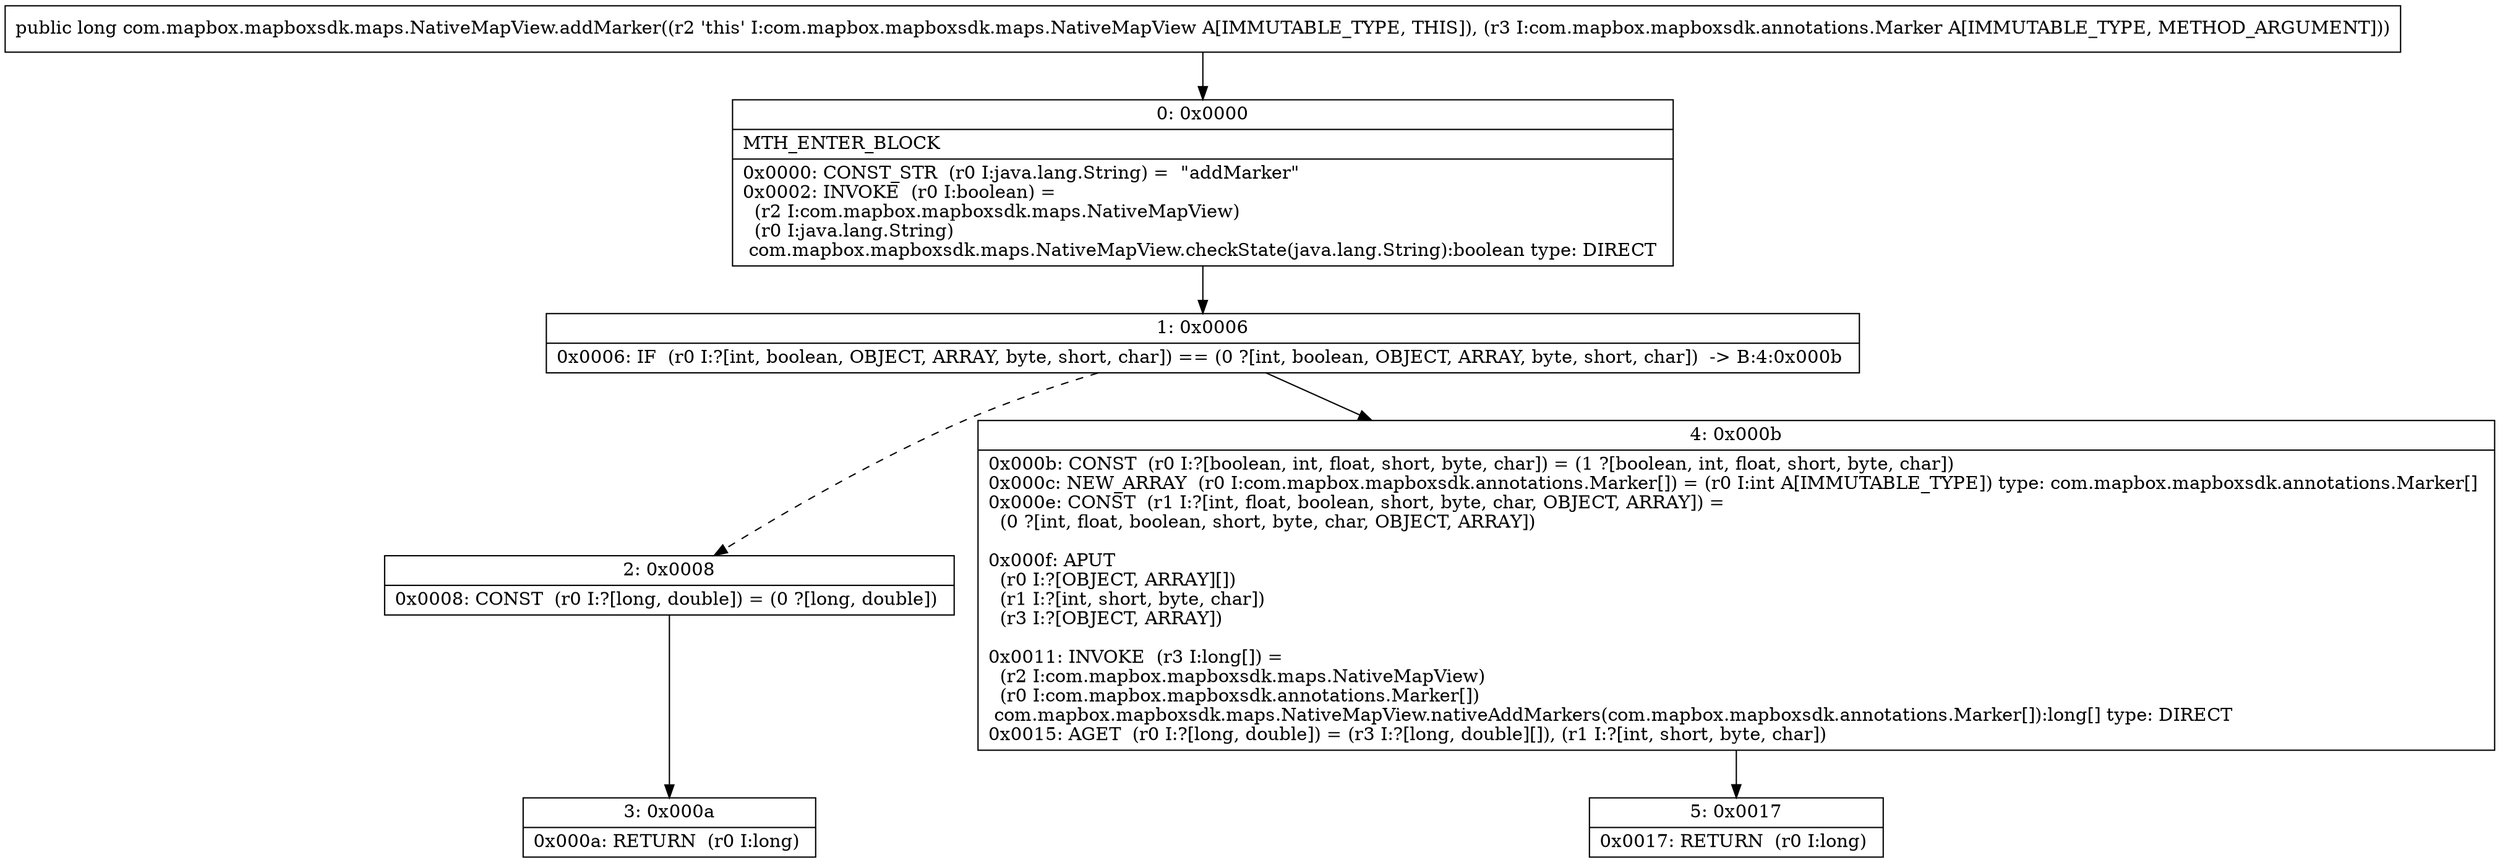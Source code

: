 digraph "CFG forcom.mapbox.mapboxsdk.maps.NativeMapView.addMarker(Lcom\/mapbox\/mapboxsdk\/annotations\/Marker;)J" {
Node_0 [shape=record,label="{0\:\ 0x0000|MTH_ENTER_BLOCK\l|0x0000: CONST_STR  (r0 I:java.lang.String) =  \"addMarker\" \l0x0002: INVOKE  (r0 I:boolean) = \l  (r2 I:com.mapbox.mapboxsdk.maps.NativeMapView)\l  (r0 I:java.lang.String)\l com.mapbox.mapboxsdk.maps.NativeMapView.checkState(java.lang.String):boolean type: DIRECT \l}"];
Node_1 [shape=record,label="{1\:\ 0x0006|0x0006: IF  (r0 I:?[int, boolean, OBJECT, ARRAY, byte, short, char]) == (0 ?[int, boolean, OBJECT, ARRAY, byte, short, char])  \-\> B:4:0x000b \l}"];
Node_2 [shape=record,label="{2\:\ 0x0008|0x0008: CONST  (r0 I:?[long, double]) = (0 ?[long, double]) \l}"];
Node_3 [shape=record,label="{3\:\ 0x000a|0x000a: RETURN  (r0 I:long) \l}"];
Node_4 [shape=record,label="{4\:\ 0x000b|0x000b: CONST  (r0 I:?[boolean, int, float, short, byte, char]) = (1 ?[boolean, int, float, short, byte, char]) \l0x000c: NEW_ARRAY  (r0 I:com.mapbox.mapboxsdk.annotations.Marker[]) = (r0 I:int A[IMMUTABLE_TYPE]) type: com.mapbox.mapboxsdk.annotations.Marker[] \l0x000e: CONST  (r1 I:?[int, float, boolean, short, byte, char, OBJECT, ARRAY]) = \l  (0 ?[int, float, boolean, short, byte, char, OBJECT, ARRAY])\l \l0x000f: APUT  \l  (r0 I:?[OBJECT, ARRAY][])\l  (r1 I:?[int, short, byte, char])\l  (r3 I:?[OBJECT, ARRAY])\l \l0x0011: INVOKE  (r3 I:long[]) = \l  (r2 I:com.mapbox.mapboxsdk.maps.NativeMapView)\l  (r0 I:com.mapbox.mapboxsdk.annotations.Marker[])\l com.mapbox.mapboxsdk.maps.NativeMapView.nativeAddMarkers(com.mapbox.mapboxsdk.annotations.Marker[]):long[] type: DIRECT \l0x0015: AGET  (r0 I:?[long, double]) = (r3 I:?[long, double][]), (r1 I:?[int, short, byte, char]) \l}"];
Node_5 [shape=record,label="{5\:\ 0x0017|0x0017: RETURN  (r0 I:long) \l}"];
MethodNode[shape=record,label="{public long com.mapbox.mapboxsdk.maps.NativeMapView.addMarker((r2 'this' I:com.mapbox.mapboxsdk.maps.NativeMapView A[IMMUTABLE_TYPE, THIS]), (r3 I:com.mapbox.mapboxsdk.annotations.Marker A[IMMUTABLE_TYPE, METHOD_ARGUMENT])) }"];
MethodNode -> Node_0;
Node_0 -> Node_1;
Node_1 -> Node_2[style=dashed];
Node_1 -> Node_4;
Node_2 -> Node_3;
Node_4 -> Node_5;
}

